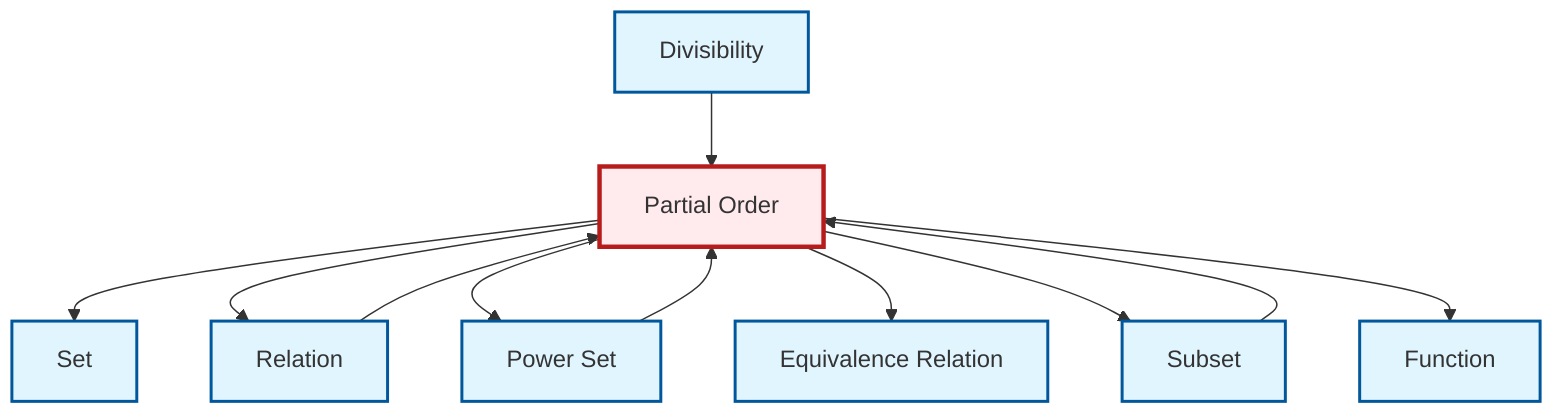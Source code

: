 graph TD
    classDef definition fill:#e1f5fe,stroke:#01579b,stroke-width:2px
    classDef theorem fill:#f3e5f5,stroke:#4a148c,stroke-width:2px
    classDef axiom fill:#fff3e0,stroke:#e65100,stroke-width:2px
    classDef example fill:#e8f5e9,stroke:#1b5e20,stroke-width:2px
    classDef current fill:#ffebee,stroke:#b71c1c,stroke-width:3px
    def-set["Set"]:::definition
    def-partial-order["Partial Order"]:::definition
    def-power-set["Power Set"]:::definition
    def-relation["Relation"]:::definition
    def-function["Function"]:::definition
    def-divisibility["Divisibility"]:::definition
    def-subset["Subset"]:::definition
    def-equivalence-relation["Equivalence Relation"]:::definition
    def-divisibility --> def-partial-order
    def-relation --> def-partial-order
    def-partial-order --> def-set
    def-partial-order --> def-relation
    def-partial-order --> def-power-set
    def-power-set --> def-partial-order
    def-subset --> def-partial-order
    def-partial-order --> def-equivalence-relation
    def-partial-order --> def-subset
    def-partial-order --> def-function
    class def-partial-order current